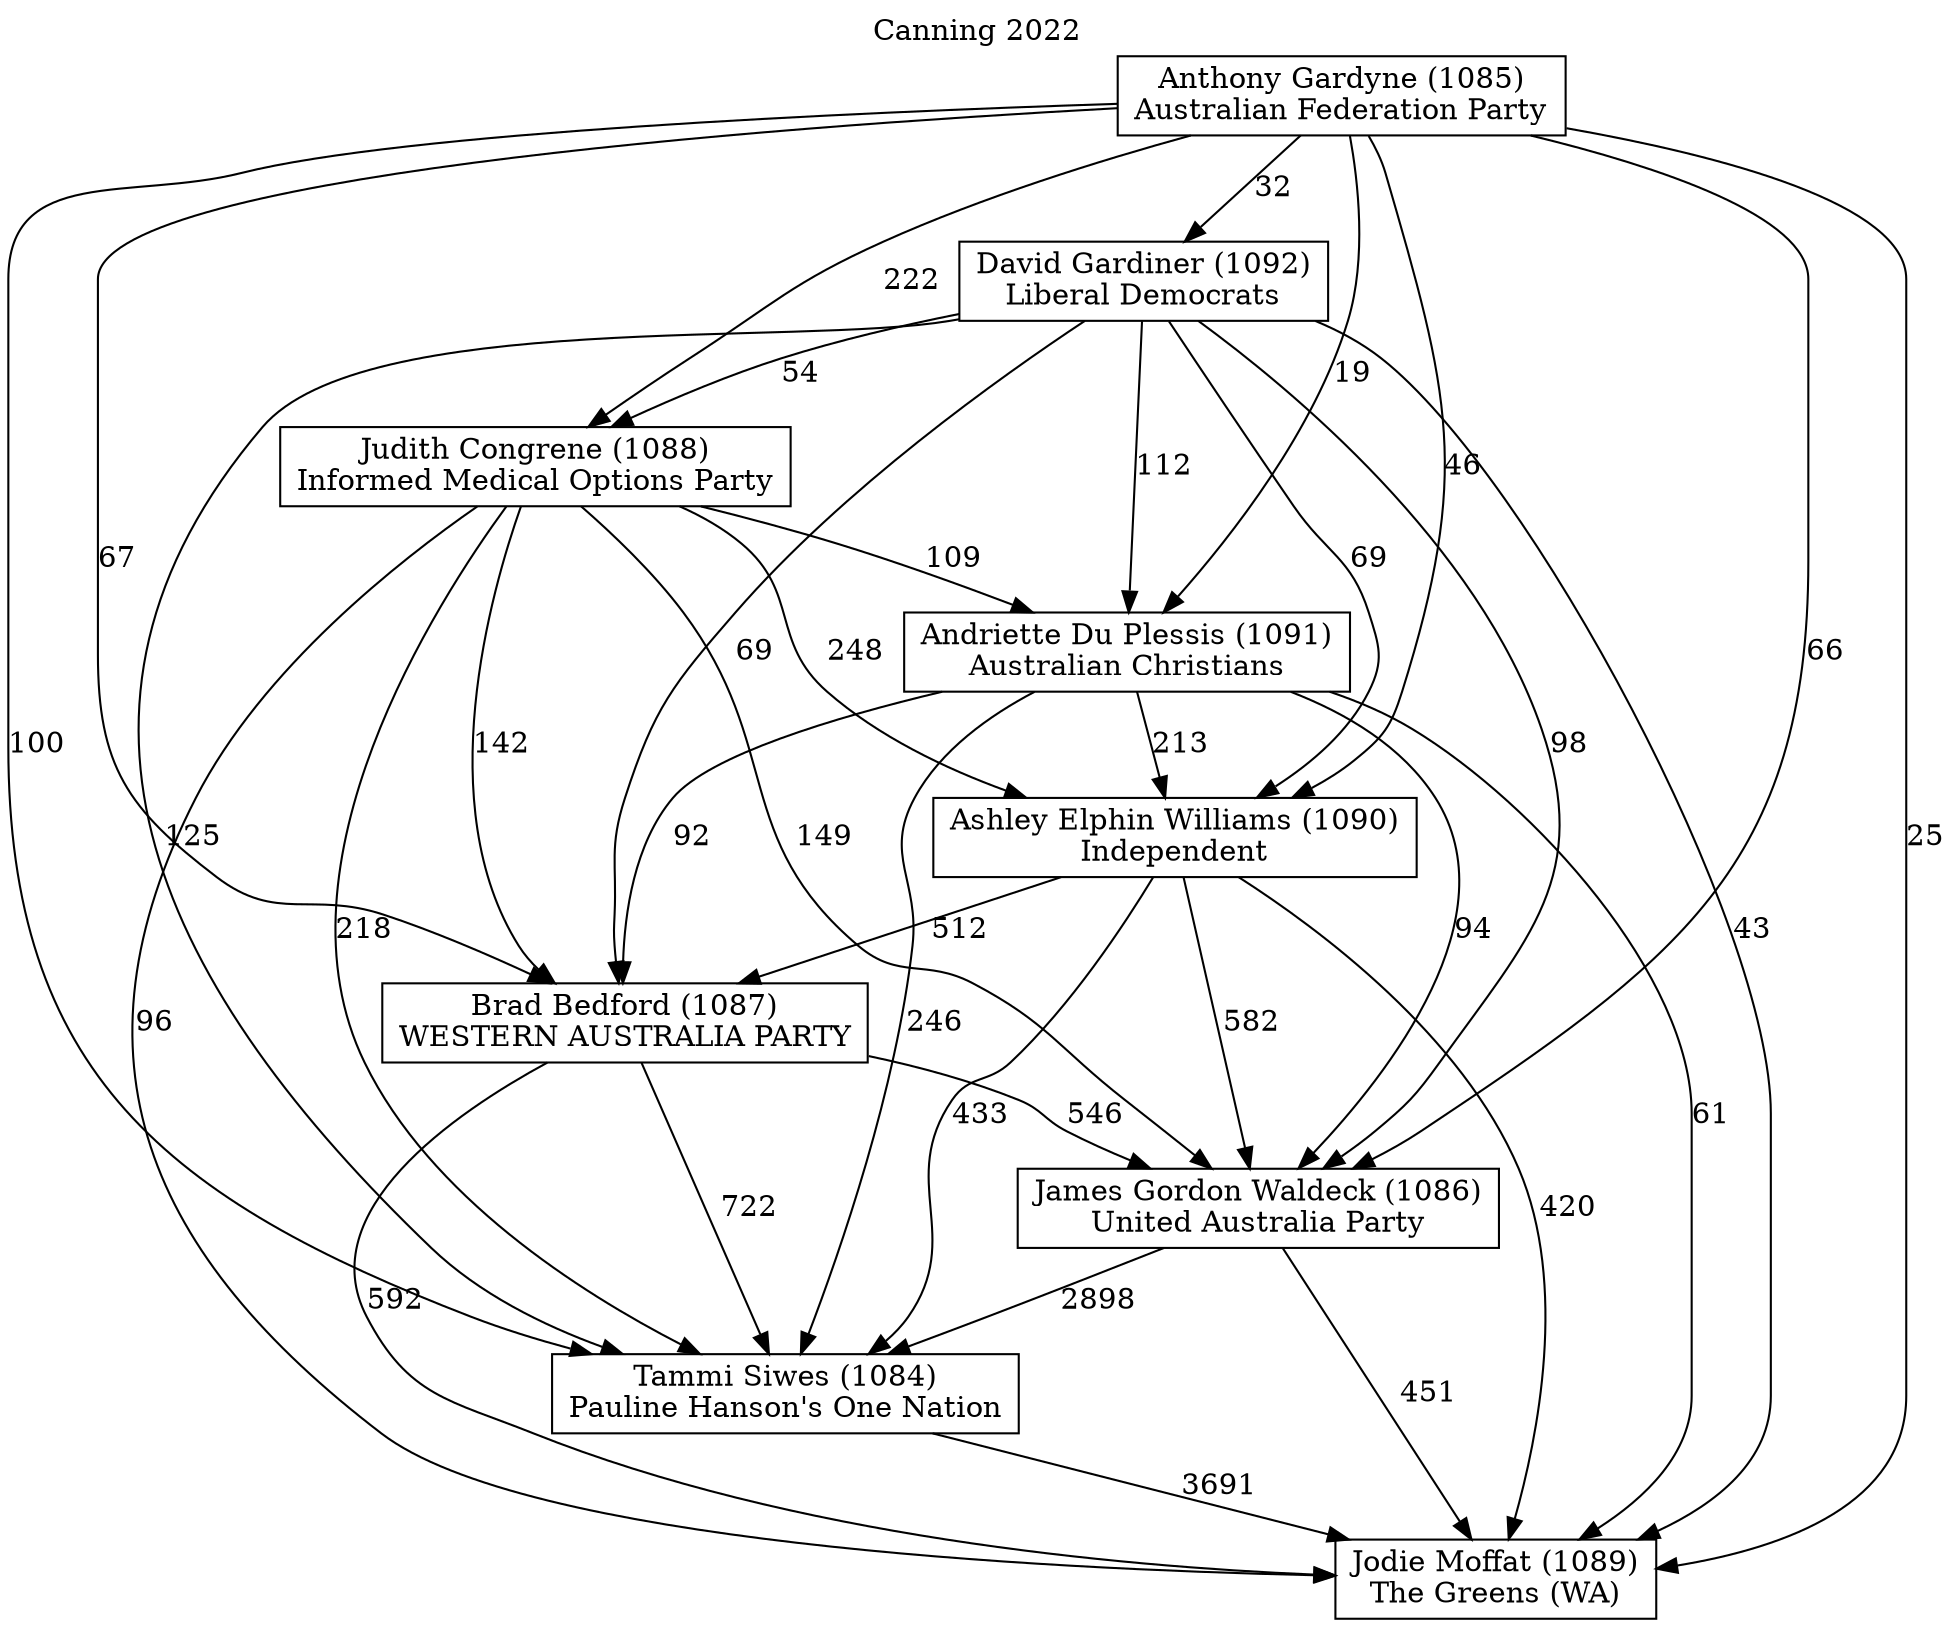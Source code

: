// House preference flow
digraph "Jodie Moffat (1089)_Canning_2022" {
	graph [label="Canning 2022" labelloc=t mclimit=10]
	node [shape=box]
	"Anthony Gardyne (1085)" [label="Anthony Gardyne (1085)
Australian Federation Party"]
	"Ashley Elphin Williams (1090)" [label="Ashley Elphin Williams (1090)
Independent"]
	"Tammi Siwes (1084)" [label="Tammi Siwes (1084)
Pauline Hanson's One Nation"]
	"James Gordon Waldeck (1086)" [label="James Gordon Waldeck (1086)
United Australia Party"]
	"David Gardiner (1092)" [label="David Gardiner (1092)
Liberal Democrats"]
	"Andriette Du Plessis (1091)" [label="Andriette Du Plessis (1091)
Australian Christians"]
	"Jodie Moffat (1089)" [label="Jodie Moffat (1089)
The Greens (WA)"]
	"Brad Bedford (1087)" [label="Brad Bedford (1087)
WESTERN AUSTRALIA PARTY"]
	"Judith Congrene (1088)" [label="Judith Congrene (1088)
Informed Medical Options Party"]
	"David Gardiner (1092)" -> "James Gordon Waldeck (1086)" [label=98]
	"Tammi Siwes (1084)" -> "Jodie Moffat (1089)" [label=3691]
	"Anthony Gardyne (1085)" -> "Andriette Du Plessis (1091)" [label=19]
	"Brad Bedford (1087)" -> "Tammi Siwes (1084)" [label=722]
	"David Gardiner (1092)" -> "Jodie Moffat (1089)" [label=43]
	"Ashley Elphin Williams (1090)" -> "Brad Bedford (1087)" [label=512]
	"Anthony Gardyne (1085)" -> "Tammi Siwes (1084)" [label=100]
	"Ashley Elphin Williams (1090)" -> "Tammi Siwes (1084)" [label=433]
	"David Gardiner (1092)" -> "Andriette Du Plessis (1091)" [label=112]
	"Ashley Elphin Williams (1090)" -> "James Gordon Waldeck (1086)" [label=582]
	"David Gardiner (1092)" -> "Brad Bedford (1087)" [label=69]
	"Andriette Du Plessis (1091)" -> "Ashley Elphin Williams (1090)" [label=213]
	"Anthony Gardyne (1085)" -> "Jodie Moffat (1089)" [label=25]
	"Judith Congrene (1088)" -> "Jodie Moffat (1089)" [label=96]
	"Andriette Du Plessis (1091)" -> "Jodie Moffat (1089)" [label=61]
	"David Gardiner (1092)" -> "Tammi Siwes (1084)" [label=125]
	"David Gardiner (1092)" -> "Ashley Elphin Williams (1090)" [label=69]
	"Judith Congrene (1088)" -> "Ashley Elphin Williams (1090)" [label=248]
	"James Gordon Waldeck (1086)" -> "Tammi Siwes (1084)" [label=2898]
	"Anthony Gardyne (1085)" -> "David Gardiner (1092)" [label=32]
	"Brad Bedford (1087)" -> "Jodie Moffat (1089)" [label=592]
	"Judith Congrene (1088)" -> "Brad Bedford (1087)" [label=142]
	"Ashley Elphin Williams (1090)" -> "Jodie Moffat (1089)" [label=420]
	"Judith Congrene (1088)" -> "Tammi Siwes (1084)" [label=218]
	"Anthony Gardyne (1085)" -> "Judith Congrene (1088)" [label=222]
	"Anthony Gardyne (1085)" -> "Ashley Elphin Williams (1090)" [label=46]
	"Judith Congrene (1088)" -> "Andriette Du Plessis (1091)" [label=109]
	"Brad Bedford (1087)" -> "James Gordon Waldeck (1086)" [label=546]
	"Anthony Gardyne (1085)" -> "James Gordon Waldeck (1086)" [label=66]
	"Judith Congrene (1088)" -> "James Gordon Waldeck (1086)" [label=149]
	"Anthony Gardyne (1085)" -> "Brad Bedford (1087)" [label=67]
	"Andriette Du Plessis (1091)" -> "James Gordon Waldeck (1086)" [label=94]
	"Andriette Du Plessis (1091)" -> "Brad Bedford (1087)" [label=92]
	"James Gordon Waldeck (1086)" -> "Jodie Moffat (1089)" [label=451]
	"Andriette Du Plessis (1091)" -> "Tammi Siwes (1084)" [label=246]
	"David Gardiner (1092)" -> "Judith Congrene (1088)" [label=54]
}
